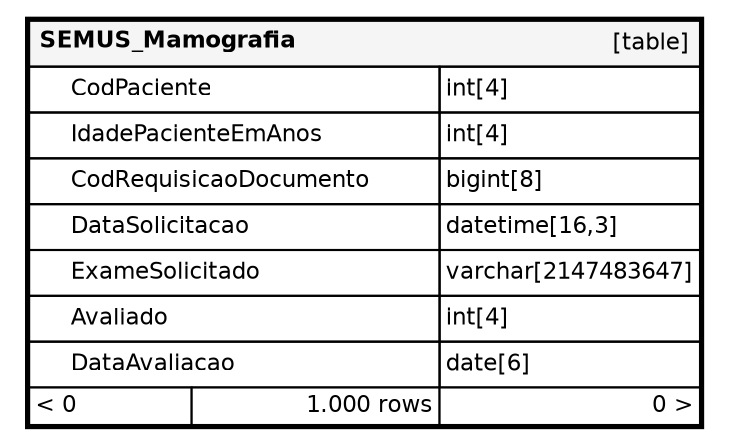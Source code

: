 digraph "SEMUS_Mamografia" {
  graph [
    rankdir="RL"
    bgcolor="#ffffff"
    nodesep="0.18"
    ranksep="0.46"
    fontname="Helvetica"
    fontsize="11"
    ration="compress"
  ];
  node [
    fontname="Helvetica"
    fontsize="11"
    shape="plaintext"
  ];
  edge [
    arrowsize="0.8"
  ];
  "SEMUS_Mamografia" [
   label=<
    <TABLE BORDER="2" CELLBORDER="1" CELLSPACING="0" BGCOLOR="#ffffff">
      <TR><TD COLSPAN="4"  BGCOLOR="#f5f5f5"><TABLE BORDER="0" CELLSPACING="0"><TR><TD ALIGN="LEFT"><B>SEMUS_Mamografia</B></TD><TD ALIGN="RIGHT">[table]</TD></TR></TABLE></TD></TR>
      <TR><TD PORT="CodPaciente" COLSPAN="2" ALIGN="LEFT"><TABLE BORDER="0" CELLSPACING="0" ALIGN="LEFT"><TR ALIGN="LEFT"><TD ALIGN="LEFT" FIXEDSIZE="TRUE" WIDTH="15" HEIGHT="16"></TD><TD ALIGN="LEFT" FIXEDSIZE="TRUE" WIDTH="176" HEIGHT="16">CodPaciente</TD></TR></TABLE></TD><TD PORT="CodPaciente.type" ALIGN="LEFT">int[4]</TD></TR>
      <TR><TD PORT="IdadePacienteEmAnos" COLSPAN="2" ALIGN="LEFT"><TABLE BORDER="0" CELLSPACING="0" ALIGN="LEFT"><TR ALIGN="LEFT"><TD ALIGN="LEFT" FIXEDSIZE="TRUE" WIDTH="15" HEIGHT="16"></TD><TD ALIGN="LEFT" FIXEDSIZE="TRUE" WIDTH="176" HEIGHT="16">IdadePacienteEmAnos</TD></TR></TABLE></TD><TD PORT="IdadePacienteEmAnos.type" ALIGN="LEFT">int[4]</TD></TR>
      <TR><TD PORT="CodRequisicaoDocumento" COLSPAN="2" ALIGN="LEFT"><TABLE BORDER="0" CELLSPACING="0" ALIGN="LEFT"><TR ALIGN="LEFT"><TD ALIGN="LEFT" FIXEDSIZE="TRUE" WIDTH="15" HEIGHT="16"></TD><TD ALIGN="LEFT" FIXEDSIZE="TRUE" WIDTH="176" HEIGHT="16">CodRequisicaoDocumento</TD></TR></TABLE></TD><TD PORT="CodRequisicaoDocumento.type" ALIGN="LEFT">bigint[8]</TD></TR>
      <TR><TD PORT="DataSolicitacao" COLSPAN="2" ALIGN="LEFT"><TABLE BORDER="0" CELLSPACING="0" ALIGN="LEFT"><TR ALIGN="LEFT"><TD ALIGN="LEFT" FIXEDSIZE="TRUE" WIDTH="15" HEIGHT="16"></TD><TD ALIGN="LEFT" FIXEDSIZE="TRUE" WIDTH="176" HEIGHT="16">DataSolicitacao</TD></TR></TABLE></TD><TD PORT="DataSolicitacao.type" ALIGN="LEFT">datetime[16,3]</TD></TR>
      <TR><TD PORT="ExameSolicitado" COLSPAN="2" ALIGN="LEFT"><TABLE BORDER="0" CELLSPACING="0" ALIGN="LEFT"><TR ALIGN="LEFT"><TD ALIGN="LEFT" FIXEDSIZE="TRUE" WIDTH="15" HEIGHT="16"></TD><TD ALIGN="LEFT" FIXEDSIZE="TRUE" WIDTH="176" HEIGHT="16">ExameSolicitado</TD></TR></TABLE></TD><TD PORT="ExameSolicitado.type" ALIGN="LEFT">varchar[2147483647]</TD></TR>
      <TR><TD PORT="Avaliado" COLSPAN="2" ALIGN="LEFT"><TABLE BORDER="0" CELLSPACING="0" ALIGN="LEFT"><TR ALIGN="LEFT"><TD ALIGN="LEFT" FIXEDSIZE="TRUE" WIDTH="15" HEIGHT="16"></TD><TD ALIGN="LEFT" FIXEDSIZE="TRUE" WIDTH="176" HEIGHT="16">Avaliado</TD></TR></TABLE></TD><TD PORT="Avaliado.type" ALIGN="LEFT">int[4]</TD></TR>
      <TR><TD PORT="DataAvaliacao" COLSPAN="2" ALIGN="LEFT"><TABLE BORDER="0" CELLSPACING="0" ALIGN="LEFT"><TR ALIGN="LEFT"><TD ALIGN="LEFT" FIXEDSIZE="TRUE" WIDTH="15" HEIGHT="16"></TD><TD ALIGN="LEFT" FIXEDSIZE="TRUE" WIDTH="176" HEIGHT="16">DataAvaliacao</TD></TR></TABLE></TD><TD PORT="DataAvaliacao.type" ALIGN="LEFT">date[6]</TD></TR>
      <TR><TD ALIGN="LEFT" BGCOLOR="#ffffff">&lt; 0</TD><TD ALIGN="RIGHT" BGCOLOR="#ffffff">1.000 rows</TD><TD ALIGN="RIGHT" BGCOLOR="#ffffff">0 &gt;</TD></TR>
    </TABLE>>
    URL="tables/SEMUS_Mamografia.html"
    target="_top"
    tooltip="SEMUS_Mamografia"
  ];
}
